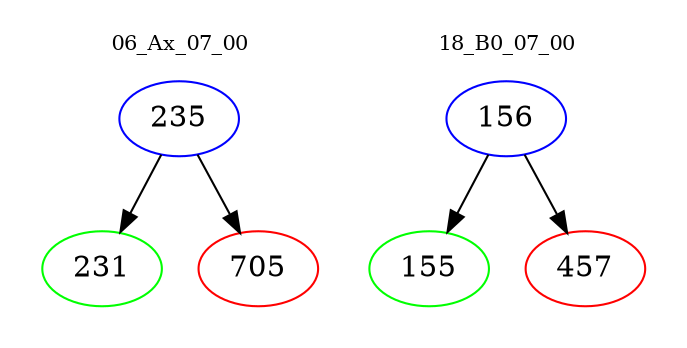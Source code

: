 digraph{
subgraph cluster_0 {
color = white
label = "06_Ax_07_00";
fontsize=10;
T0_235 [label="235", color="blue"]
T0_235 -> T0_231 [color="black"]
T0_231 [label="231", color="green"]
T0_235 -> T0_705 [color="black"]
T0_705 [label="705", color="red"]
}
subgraph cluster_1 {
color = white
label = "18_B0_07_00";
fontsize=10;
T1_156 [label="156", color="blue"]
T1_156 -> T1_155 [color="black"]
T1_155 [label="155", color="green"]
T1_156 -> T1_457 [color="black"]
T1_457 [label="457", color="red"]
}
}
